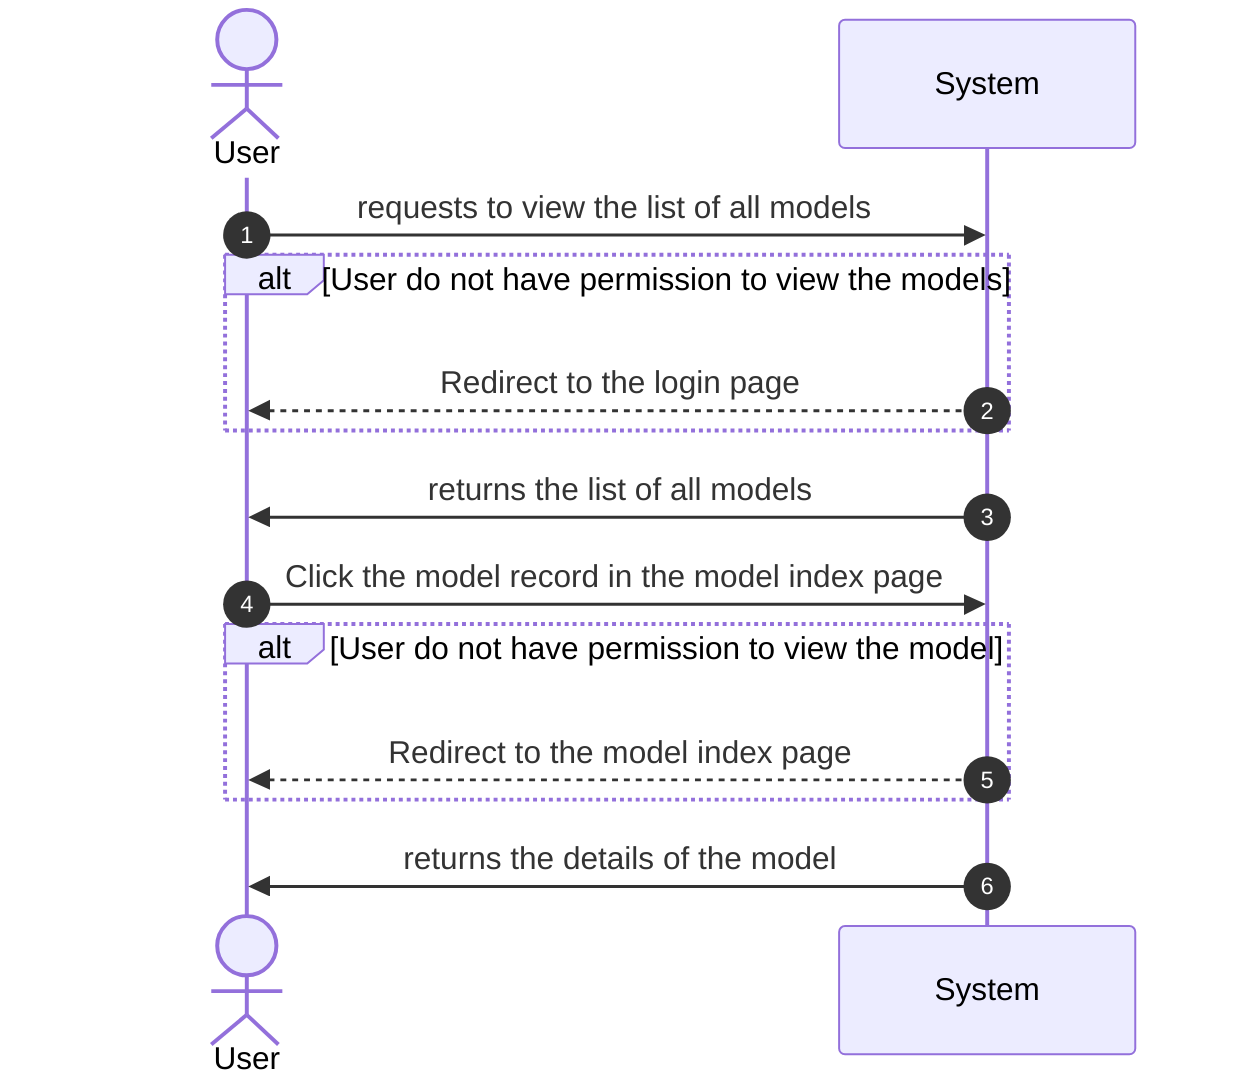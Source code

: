 sequenceDiagram
    autonumber
    actor U as User
    participant S as System

    U->>S: requests to view the list of all models
    alt User do not have permission to view the models
    S-->>U: Redirect to the login page
    end
    S->>U: returns the list of all models

    U->>S: Click the model record in the model index page
    
    alt User do not have permission to view the model
    S-->>U: Redirect to the model index page
    end

    S->>U: returns the details of the model